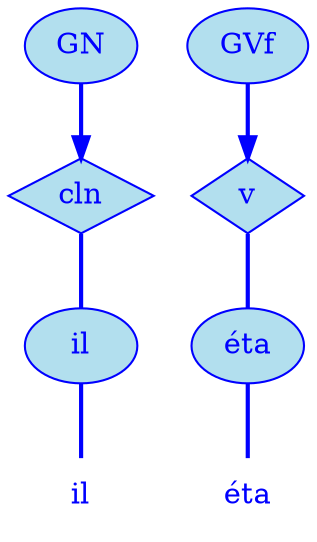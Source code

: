 digraph g {
	graph [bb="0,0,130,252"];
	node [label="\N"];
	graph [_draw_="c 5 -white C 5 -white P 4 0 0 0 252 130 252 130 0 ",
		xdotversion="1.2"];
	"mc1s1_t1#token84" [label=il, shape=plaintext, fillcolor=lightblue2, fontcolor=blue, pos="27,18", width="0.75", height="0.50", _ldraw_="F 14.000000 11 -Times-Roman c 4 -blue T 27 13 0 8 2 -il "];
	"mc1s1_W1#wordmc1s1_t1#token" [label=il, shape=ellipse, fillcolor=lightblue2, fontcolor=blue, pos="27,90", width="0.75", height="0.50", color=blue, style=filled, _draw_="S 6 -filled c 4 -blue C 10 -lightblue2 E 27 90 27 18 ", _ldraw_="F 14.000000 11 -Times-Roman c 4 -blue T 27 85 0 8 2 -il "];
	"mc1s1_P1L1#pos" [label=cln, shape=diamond, fillcolor=lightblue2, fontcolor=blue, pos="27,162", width="0.75", height="0.50", color=blue, style=filled, _draw_="S 6 -filled c 4 -blue C 10 -lightblue2 P 4 27 180 0 162 27 144 54 162 ", _ldraw_="F 14.000000 11 -Times-Roman c 4 -blue T 27 157 0 20 3 -cln "];
	"mc1s1_chk0#chunk" [label=GN, fillcolor=lightblue2, fontcolor=blue, pos="27,234", width="0.75", height="0.50", color=blue, style=filled, arrowhead=doubleoctagon, _draw_="S 6 -filled c 4 -blue C 10 -lightblue2 E 27 234 27 18 ", _ldraw_="F 14.000000 11 -Times-Roman c 4 -blue T 27 229 0 22 2 -GN "];
	"mc1s1_t3#token87" [label=éta, shape=plaintext, fillcolor=lightblue2, fontcolor=blue, pos="101,18", width="0.75", height="0.50", _ldraw_="F 14.000000 11 -Times-Roman c 4 -blue T 101 13 0 23 4 -éta "];
	"mc1s1_W2#wordmc1s1_t3#token" [label=éta, shape=ellipse, fillcolor=lightblue2, fontcolor=blue, pos="101,90", width="0.75", height="0.50", color=blue, style=filled, _draw_="S 6 -filled c 4 -blue C 10 -lightblue2 E 101 90 27 18 ", _ldraw_="F 14.000000 11 -Times-Roman c 4 -blue T 101 85 0 23 4 -éta "];
	"mc1s1_P23#pos" [label=v, shape=diamond, fillcolor=lightblue2, fontcolor=blue, pos="101,162", width="0.75", height="0.50", color=blue, style=filled, _draw_="S 6 -filled c 4 -blue C 10 -lightblue2 P 4 101 180 74 162 101 144 128 162 ", _ldraw_="F 14.000000 11 -Times-Roman c 4 -blue T 101 157 0 8 1 -v "];
	"mc1s1_chk1#chunk" [label=GVf, fillcolor=lightblue2, fontcolor=blue, pos="101,234", width="0.81", height="0.50", color=blue, style=filled, arrowhead=doubleoctagon, _draw_="S 6 -filled c 4 -blue C 10 -lightblue2 E 101 234 29 18 ", _ldraw_="F 14.000000 11 -Times-Roman c 4 -blue T 101 229 0 26 3 -GVf "];
	"mc1s1_W1#wordmc1s1_t1#token" -> "mc1s1_t1#token84" [arrowhead=none, color=blue, fontcolor=blue, style=bold, minlen=1, pos="27,72 27,61 27,47 27,36", _draw_="S 4 -bold c 4 -blue B 4 27 72 27 61 27 47 27 36 "];
	"mc1s1_P1L1#pos" -> "mc1s1_W1#wordmc1s1_t1#token" [arrowhead=none, color=blue, fontcolor=blue, style=bold, minlen=1, pos="27,144 27,133 27,119 27,108", _draw_="S 4 -bold c 4 -blue B 4 27 144 27 133 27 119 27 108 "];
	"mc1s1_chk0#chunk" -> "mc1s1_P1L1#pos" [color=blue, fontcolor=blue, style=bold, minlen=1, pos="e,27,180 27,216 27,208 27,199 27,190", shape=normal, _draw_="S 4 -bold c 4 -blue B 4 27 216 27 208 27 199 27 190 ", _hdraw_="S 5 -solid S 15 -setlinewidth(1) c 4 -blue C 4 -blue P 3 31 190 27 180 24 190 "];
	"mc1s1_W2#wordmc1s1_t3#token" -> "mc1s1_t3#token87" [arrowhead=none, color=blue, fontcolor=blue, style=bold, minlen=1, pos="101,72 101,61 101,47 101,36", _draw_="S 4 -bold c 4 -blue B 4 101 72 101 61 101 47 101 36 "];
	"mc1s1_P23#pos" -> "mc1s1_W2#wordmc1s1_t3#token" [arrowhead=none, color=blue, fontcolor=blue, style=bold, minlen=1, pos="101,144 101,133 101,119 101,108", _draw_="S 4 -bold c 4 -blue B 4 101 144 101 133 101 119 101 108 "];
	"mc1s1_chk1#chunk" -> "mc1s1_P23#pos" [color=blue, fontcolor=blue, style=bold, minlen=1, pos="e,101,180 101,216 101,208 101,199 101,190", shape=normal, _draw_="S 4 -bold c 4 -blue B 4 101 216 101 208 101 199 101 190 ", _hdraw_="S 5 -solid S 15 -setlinewidth(1) c 4 -blue C 4 -blue P 3 105 190 101 180 98 190 "];
}
